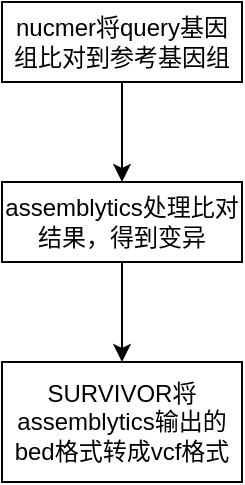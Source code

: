<mxfile version="11.2.4" type="github" pages="1"><diagram id="fEufEVBpZQrpLfIpf1K8" name="Page-1"><mxGraphModel dx="1422" dy="796" grid="1" gridSize="10" guides="1" tooltips="1" connect="1" arrows="1" fold="1" page="1" pageScale="1" pageWidth="827" pageHeight="1169" math="0" shadow="0"><root><mxCell id="0"/><mxCell id="1" parent="0"/><mxCell id="DC-LWsBHZYh-gXCx6aK4-3" value="" style="edgeStyle=orthogonalEdgeStyle;rounded=0;orthogonalLoop=1;jettySize=auto;html=1;" edge="1" parent="1" source="DC-LWsBHZYh-gXCx6aK4-1" target="DC-LWsBHZYh-gXCx6aK4-2"><mxGeometry relative="1" as="geometry"/></mxCell><mxCell id="DC-LWsBHZYh-gXCx6aK4-1" value="nucmer将query基因组比对到参考基因组" style="rounded=0;whiteSpace=wrap;html=1;" vertex="1" parent="1"><mxGeometry x="420" y="90" width="120" height="40" as="geometry"/></mxCell><mxCell id="DC-LWsBHZYh-gXCx6aK4-5" value="" style="edgeStyle=orthogonalEdgeStyle;rounded=0;orthogonalLoop=1;jettySize=auto;html=1;" edge="1" parent="1" source="DC-LWsBHZYh-gXCx6aK4-2" target="DC-LWsBHZYh-gXCx6aK4-4"><mxGeometry relative="1" as="geometry"/></mxCell><mxCell id="DC-LWsBHZYh-gXCx6aK4-2" value="assemblytics处理比对结果，得到变异" style="rounded=0;whiteSpace=wrap;html=1;" vertex="1" parent="1"><mxGeometry x="420" y="180" width="120" height="40" as="geometry"/></mxCell><mxCell id="DC-LWsBHZYh-gXCx6aK4-4" value="SURVIVOR将assemblytics输出的bed格式转成vcf格式" style="rounded=0;whiteSpace=wrap;html=1;" vertex="1" parent="1"><mxGeometry x="420" y="270" width="120" height="60" as="geometry"/></mxCell></root></mxGraphModel></diagram></mxfile>